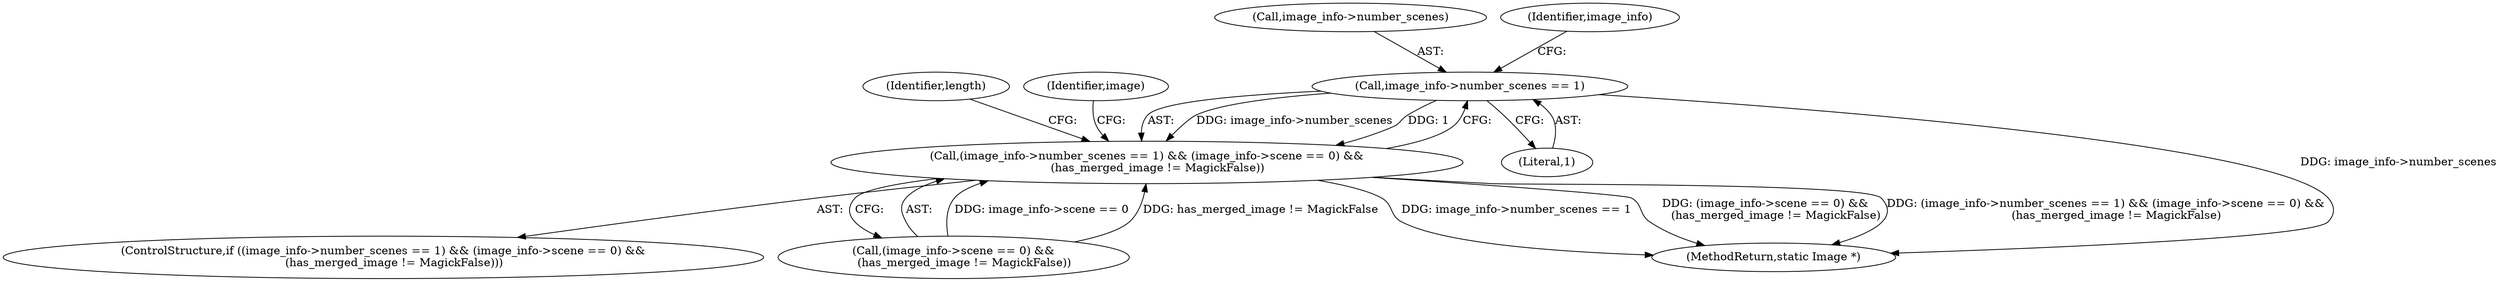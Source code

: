 digraph "0_ImageMagick_f6e9d0d9955e85bdd7540b251cd50d598dacc5e6_48@pointer" {
"1000832" [label="(Call,image_info->number_scenes == 1)"];
"1000831" [label="(Call,(image_info->number_scenes == 1) && (image_info->scene == 0) &&\n      (has_merged_image != MagickFalse))"];
"1000837" [label="(Call,(image_info->scene == 0) &&\n      (has_merged_image != MagickFalse))"];
"1000833" [label="(Call,image_info->number_scenes)"];
"1000830" [label="(ControlStructure,if ((image_info->number_scenes == 1) && (image_info->scene == 0) &&\n      (has_merged_image != MagickFalse)))"];
"1000832" [label="(Call,image_info->number_scenes == 1)"];
"1000836" [label="(Literal,1)"];
"1000864" [label="(Identifier,length)"];
"1000831" [label="(Call,(image_info->number_scenes == 1) && (image_info->scene == 0) &&\n      (has_merged_image != MagickFalse))"];
"1001024" [label="(MethodReturn,static Image *)"];
"1000840" [label="(Identifier,image_info)"];
"1000850" [label="(Identifier,image)"];
"1000832" -> "1000831"  [label="AST: "];
"1000832" -> "1000836"  [label="CFG: "];
"1000833" -> "1000832"  [label="AST: "];
"1000836" -> "1000832"  [label="AST: "];
"1000840" -> "1000832"  [label="CFG: "];
"1000831" -> "1000832"  [label="CFG: "];
"1000832" -> "1001024"  [label="DDG: image_info->number_scenes"];
"1000832" -> "1000831"  [label="DDG: image_info->number_scenes"];
"1000832" -> "1000831"  [label="DDG: 1"];
"1000831" -> "1000830"  [label="AST: "];
"1000831" -> "1000837"  [label="CFG: "];
"1000837" -> "1000831"  [label="AST: "];
"1000850" -> "1000831"  [label="CFG: "];
"1000864" -> "1000831"  [label="CFG: "];
"1000831" -> "1001024"  [label="DDG: image_info->number_scenes == 1"];
"1000831" -> "1001024"  [label="DDG: (image_info->scene == 0) &&\n      (has_merged_image != MagickFalse)"];
"1000831" -> "1001024"  [label="DDG: (image_info->number_scenes == 1) && (image_info->scene == 0) &&\n      (has_merged_image != MagickFalse)"];
"1000837" -> "1000831"  [label="DDG: image_info->scene == 0"];
"1000837" -> "1000831"  [label="DDG: has_merged_image != MagickFalse"];
}

